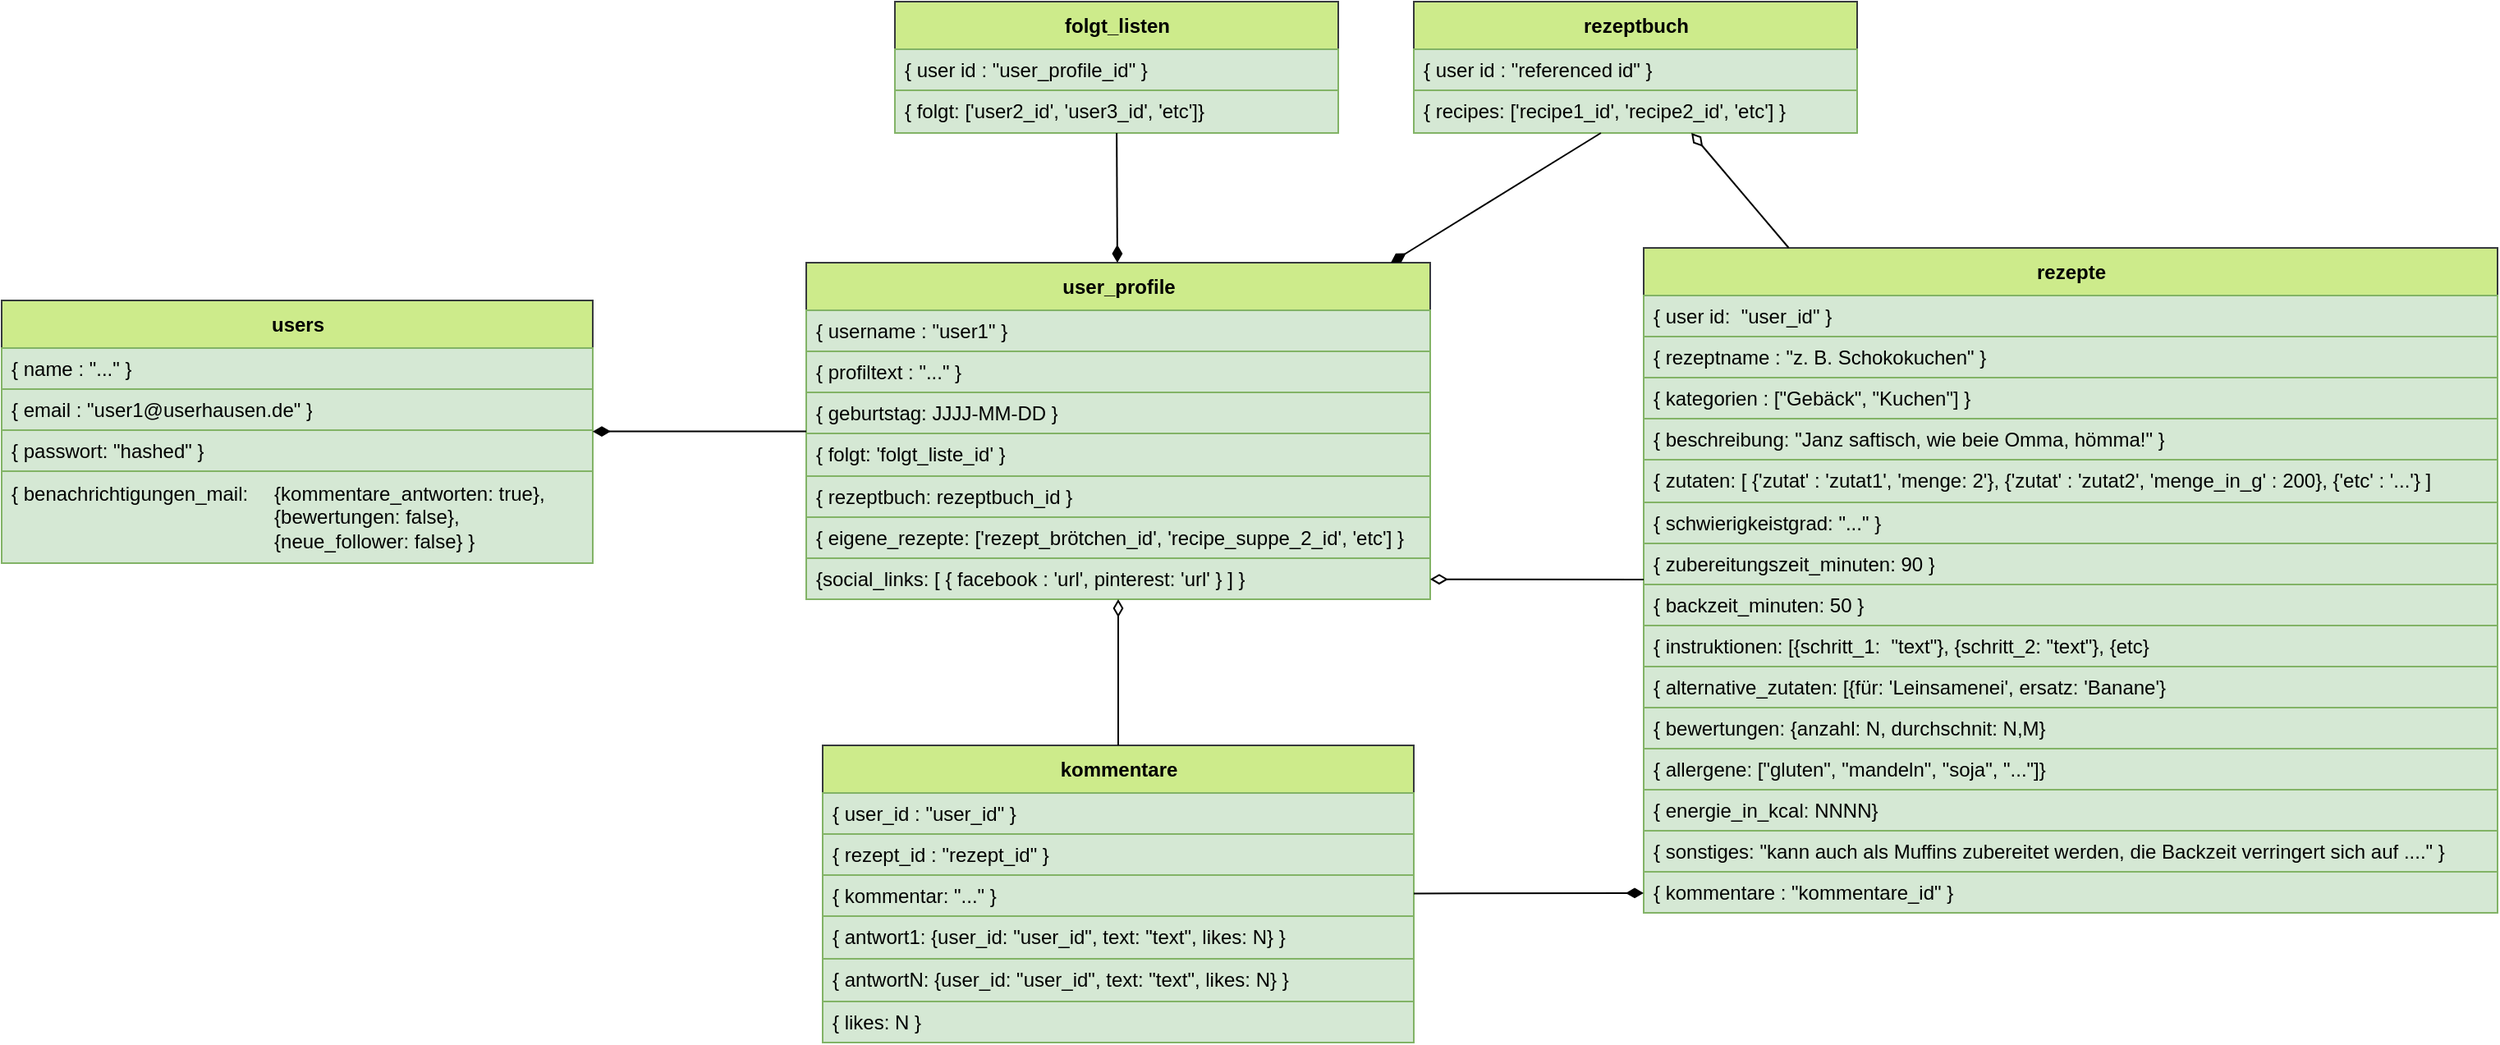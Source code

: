 <mxfile>
    <diagram id="D4_RKNdQsql9P3LpVE2z" name="Seite-1">
        <mxGraphModel dx="1016" dy="1933" grid="1" gridSize="10" guides="1" tooltips="1" connect="1" arrows="1" fold="1" page="1" pageScale="1" pageWidth="827" pageHeight="1169" background="#ffffff" math="0" shadow="0">
            <root>
                <mxCell id="0"/>
                <mxCell id="1" parent="0"/>
                <mxCell id="13" value="user_profile" style="swimlane;fontStyle=1;align=center;verticalAlign=middle;childLayout=stackLayout;horizontal=1;startSize=29;horizontalStack=0;resizeParent=1;resizeParentMax=0;resizeLast=0;collapsible=0;marginBottom=0;html=1;fillColor=#cdeb8b;strokeColor=#36393d;" vertex="1" parent="1">
                    <mxGeometry y="9" width="380" height="205" as="geometry"/>
                </mxCell>
                <mxCell id="33" value="{ username : &quot;user1&quot; }" style="text;html=1;strokeColor=#82b366;fillColor=#d5e8d4;align=left;verticalAlign=middle;spacingLeft=4;spacingRight=4;overflow=hidden;rotatable=0;points=[[0,0.5],[1,0.5]];portConstraint=eastwest;" vertex="1" parent="13">
                    <mxGeometry y="29" width="380" height="25" as="geometry"/>
                </mxCell>
                <mxCell id="14" value="{ profiltext : &quot;...&quot; }" style="text;html=1;strokeColor=#82b366;fillColor=#d5e8d4;align=left;verticalAlign=middle;spacingLeft=4;spacingRight=4;overflow=hidden;rotatable=0;points=[[0,0.5],[1,0.5]];portConstraint=eastwest;" vertex="1" parent="13">
                    <mxGeometry y="54" width="380" height="25" as="geometry"/>
                </mxCell>
                <mxCell id="47" value="{ geburtstag: JJJJ-MM-DD }" style="text;html=1;strokeColor=#82b366;fillColor=#d5e8d4;align=left;verticalAlign=middle;spacingLeft=4;spacingRight=4;overflow=hidden;rotatable=0;points=[[0,0.5],[1,0.5]];portConstraint=eastwest;" vertex="1" parent="13">
                    <mxGeometry y="79" width="380" height="25" as="geometry"/>
                </mxCell>
                <mxCell id="15" value="{ folgt: 'folgt_liste_id' }" style="text;html=1;strokeColor=#82b366;fillColor=#d5e8d4;align=left;verticalAlign=middle;spacingLeft=4;spacingRight=4;overflow=hidden;rotatable=0;points=[[0,0.5],[1,0.5]];portConstraint=eastwest;" vertex="1" parent="13">
                    <mxGeometry y="104" width="380" height="26" as="geometry"/>
                </mxCell>
                <mxCell id="16" value="{ rezeptbuch: rezeptbuch_id }" style="text;html=1;strokeColor=#82b366;fillColor=#d5e8d4;align=left;verticalAlign=middle;spacingLeft=4;spacingRight=4;overflow=hidden;rotatable=0;points=[[0,0.5],[1,0.5]];portConstraint=eastwest;" vertex="1" parent="13">
                    <mxGeometry y="130" width="380" height="25" as="geometry"/>
                </mxCell>
                <mxCell id="32" value="{ eigene_rezepte: ['rezept_brötchen_id', 'recipe_suppe_2_id', 'etc'] }" style="text;html=1;strokeColor=#82b366;fillColor=#d5e8d4;align=left;verticalAlign=middle;spacingLeft=4;spacingRight=4;overflow=hidden;rotatable=0;points=[[0,0.5],[1,0.5]];portConstraint=eastwest;" vertex="1" parent="13">
                    <mxGeometry y="155" width="380" height="25" as="geometry"/>
                </mxCell>
                <mxCell id="48" value="{social_links: [ { facebook : 'url', pinterest: 'url' } ] }" style="text;html=1;strokeColor=#82b366;fillColor=#d5e8d4;align=left;verticalAlign=middle;spacingLeft=4;spacingRight=4;overflow=hidden;rotatable=0;points=[[0,0.5],[1,0.5]];portConstraint=eastwest;" vertex="1" parent="13">
                    <mxGeometry y="180" width="380" height="25" as="geometry"/>
                </mxCell>
                <mxCell id="17" value="folgt_listen" style="swimlane;fontStyle=1;align=center;verticalAlign=middle;childLayout=stackLayout;horizontal=1;startSize=29;horizontalStack=0;resizeParent=1;resizeParentMax=0;resizeLast=0;collapsible=0;marginBottom=0;html=1;fillColor=#cdeb8b;strokeColor=#36393d;" vertex="1" parent="1">
                    <mxGeometry x="54" y="-150" width="270" height="80" as="geometry"/>
                </mxCell>
                <mxCell id="18" value="{ user id : &quot;user_profile_id&quot; }" style="text;html=1;strokeColor=#82b366;fillColor=#d5e8d4;align=left;verticalAlign=middle;spacingLeft=4;spacingRight=4;overflow=hidden;rotatable=0;points=[[0,0.5],[1,0.5]];portConstraint=eastwest;" vertex="1" parent="17">
                    <mxGeometry y="29" width="270" height="25" as="geometry"/>
                </mxCell>
                <mxCell id="19" value="{ folgt: ['user2_id', 'user3_id', 'etc']}" style="text;html=1;strokeColor=#82b366;fillColor=#d5e8d4;align=left;verticalAlign=middle;spacingLeft=4;spacingRight=4;overflow=hidden;rotatable=0;points=[[0,0.5],[1,0.5]];portConstraint=eastwest;" vertex="1" parent="17">
                    <mxGeometry y="54" width="270" height="26" as="geometry"/>
                </mxCell>
                <mxCell id="25" value="rezeptbuch" style="swimlane;fontStyle=1;align=center;verticalAlign=middle;childLayout=stackLayout;horizontal=1;startSize=29;horizontalStack=0;resizeParent=1;resizeParentMax=0;resizeLast=0;collapsible=0;marginBottom=0;html=1;fillColor=#cdeb8b;strokeColor=#36393d;" vertex="1" parent="1">
                    <mxGeometry x="370" y="-150" width="270" height="80" as="geometry"/>
                </mxCell>
                <mxCell id="26" value="{ user id : &quot;referenced id&quot; }" style="text;html=1;strokeColor=#82b366;fillColor=#d5e8d4;align=left;verticalAlign=middle;spacingLeft=4;spacingRight=4;overflow=hidden;rotatable=0;points=[[0,0.5],[1,0.5]];portConstraint=eastwest;" vertex="1" parent="25">
                    <mxGeometry y="29" width="270" height="25" as="geometry"/>
                </mxCell>
                <mxCell id="27" value="{ recipes: ['recipe1_id', 'recipe2_id', 'etc'] }" style="text;html=1;strokeColor=#82b366;fillColor=#d5e8d4;align=left;verticalAlign=middle;spacingLeft=4;spacingRight=4;overflow=hidden;rotatable=0;points=[[0,0.5],[1,0.5]];portConstraint=eastwest;" vertex="1" parent="25">
                    <mxGeometry y="54" width="270" height="26" as="geometry"/>
                </mxCell>
                <mxCell id="34" value="rezepte" style="swimlane;fontStyle=1;align=center;verticalAlign=middle;childLayout=stackLayout;horizontal=1;startSize=29;horizontalStack=0;resizeParent=1;resizeParentMax=0;resizeLast=0;collapsible=0;marginBottom=0;html=1;fillColor=#cdeb8b;strokeColor=#36393d;" vertex="1" parent="1">
                    <mxGeometry x="510" width="520" height="405" as="geometry"/>
                </mxCell>
                <mxCell id="35" value="{ user id:&amp;nbsp; &quot;user_id&quot; }" style="text;html=1;strokeColor=#82b366;fillColor=#d5e8d4;align=left;verticalAlign=middle;spacingLeft=4;spacingRight=4;overflow=hidden;rotatable=0;points=[[0,0.5],[1,0.5]];portConstraint=eastwest;" vertex="1" parent="34">
                    <mxGeometry y="29" width="520" height="25" as="geometry"/>
                </mxCell>
                <mxCell id="36" value="{ rezeptname : &quot;z. B. Schokokuchen&quot; }" style="text;html=1;strokeColor=#82b366;fillColor=#d5e8d4;align=left;verticalAlign=middle;spacingLeft=4;spacingRight=4;overflow=hidden;rotatable=0;points=[[0,0.5],[1,0.5]];portConstraint=eastwest;" vertex="1" parent="34">
                    <mxGeometry y="54" width="520" height="25" as="geometry"/>
                </mxCell>
                <mxCell id="50" value="{ kategorien : [&quot;Gebäck&quot;, &quot;Kuchen&quot;] }" style="text;html=1;strokeColor=#82b366;fillColor=#d5e8d4;align=left;verticalAlign=middle;spacingLeft=4;spacingRight=4;overflow=hidden;rotatable=0;points=[[0,0.5],[1,0.5]];portConstraint=eastwest;" vertex="1" parent="34">
                    <mxGeometry y="79" width="520" height="25" as="geometry"/>
                </mxCell>
                <mxCell id="43" value="{ beschreibung: &quot;Janz saftisch, wie beie Omma, hömma!&quot; }" style="text;html=1;strokeColor=#82b366;fillColor=#d5e8d4;align=left;verticalAlign=middle;spacingLeft=4;spacingRight=4;overflow=hidden;rotatable=0;points=[[0,0.5],[1,0.5]];portConstraint=eastwest;" vertex="1" parent="34">
                    <mxGeometry y="104" width="520" height="25" as="geometry"/>
                </mxCell>
                <mxCell id="37" value="{ zutaten: [ {'zutat' : 'zutat1', 'menge: 2'}, {'zutat' : 'zutat2', 'menge_in_g' : 200}, {'etc' : '...'} ]" style="text;html=1;strokeColor=#82b366;fillColor=#d5e8d4;align=left;verticalAlign=middle;spacingLeft=4;spacingRight=4;overflow=hidden;rotatable=0;points=[[0,0.5],[1,0.5]];portConstraint=eastwest;" vertex="1" parent="34">
                    <mxGeometry y="129" width="520" height="26" as="geometry"/>
                </mxCell>
                <mxCell id="49" value="{ schwierigkeistgrad: &quot;...&quot; }" style="text;html=1;strokeColor=#82b366;fillColor=#d5e8d4;align=left;verticalAlign=middle;spacingLeft=4;spacingRight=4;overflow=hidden;rotatable=0;points=[[0,0.5],[1,0.5]];portConstraint=eastwest;" vertex="1" parent="34">
                    <mxGeometry y="155" width="520" height="25" as="geometry"/>
                </mxCell>
                <mxCell id="38" value="{ zubereitungszeit_minuten: 90 }" style="text;html=1;strokeColor=#82b366;fillColor=#d5e8d4;align=left;verticalAlign=middle;spacingLeft=4;spacingRight=4;overflow=hidden;rotatable=0;points=[[0,0.5],[1,0.5]];portConstraint=eastwest;" vertex="1" parent="34">
                    <mxGeometry y="180" width="520" height="25" as="geometry"/>
                </mxCell>
                <mxCell id="45" value="{ backzeit_minuten: 50 }" style="text;html=1;strokeColor=#82b366;fillColor=#d5e8d4;align=left;verticalAlign=middle;spacingLeft=4;spacingRight=4;overflow=hidden;rotatable=0;points=[[0,0.5],[1,0.5]];portConstraint=eastwest;" vertex="1" parent="34">
                    <mxGeometry y="205" width="520" height="25" as="geometry"/>
                </mxCell>
                <mxCell id="39" value="{ instruktionen: [{schritt_1:&amp;nbsp; &quot;text&quot;}, {schritt_2: &quot;text&quot;}, {etc}" style="text;html=1;strokeColor=#82b366;fillColor=#d5e8d4;align=left;verticalAlign=middle;spacingLeft=4;spacingRight=4;overflow=hidden;rotatable=0;points=[[0,0.5],[1,0.5]];portConstraint=eastwest;" vertex="1" parent="34">
                    <mxGeometry y="230" width="520" height="25" as="geometry"/>
                </mxCell>
                <mxCell id="44" value="{ alternative_zutaten: [{für: 'Leinsamenei', ersatz: 'Banane'}" style="text;html=1;strokeColor=#82b366;fillColor=#d5e8d4;align=left;verticalAlign=middle;spacingLeft=4;spacingRight=4;overflow=hidden;rotatable=0;points=[[0,0.5],[1,0.5]];portConstraint=eastwest;" vertex="1" parent="34">
                    <mxGeometry y="255" width="520" height="25" as="geometry"/>
                </mxCell>
                <mxCell id="40" value="{ bewertungen: {anzahl: N, durchschnit: N,M}" style="text;html=1;strokeColor=#82b366;fillColor=#d5e8d4;align=left;verticalAlign=middle;spacingLeft=4;spacingRight=4;overflow=hidden;rotatable=0;points=[[0,0.5],[1,0.5]];portConstraint=eastwest;" vertex="1" parent="34">
                    <mxGeometry y="280" width="520" height="25" as="geometry"/>
                </mxCell>
                <mxCell id="41" value="{ allergene: [&quot;gluten&quot;, &quot;mandeln&quot;, &quot;soja&quot;, &quot;...&quot;]}" style="text;html=1;strokeColor=#82b366;fillColor=#d5e8d4;align=left;verticalAlign=middle;spacingLeft=4;spacingRight=4;overflow=hidden;rotatable=0;points=[[0,0.5],[1,0.5]];portConstraint=eastwest;" vertex="1" parent="34">
                    <mxGeometry y="305" width="520" height="25" as="geometry"/>
                </mxCell>
                <mxCell id="42" value="{ energie_in_kcal: NNNN}" style="text;html=1;strokeColor=#82b366;fillColor=#d5e8d4;align=left;verticalAlign=middle;spacingLeft=4;spacingRight=4;overflow=hidden;rotatable=0;points=[[0,0.5],[1,0.5]];portConstraint=eastwest;" vertex="1" parent="34">
                    <mxGeometry y="330" width="520" height="25" as="geometry"/>
                </mxCell>
                <mxCell id="46" value="{ sonstiges: &quot;kann auch als Muffins zubereitet werden, die Backzeit verringert sich auf ....&quot; }" style="text;html=1;strokeColor=#82b366;fillColor=#d5e8d4;align=left;verticalAlign=middle;spacingLeft=4;spacingRight=4;overflow=hidden;rotatable=0;points=[[0,0.5],[1,0.5]];portConstraint=eastwest;" vertex="1" parent="34">
                    <mxGeometry y="355" width="520" height="25" as="geometry"/>
                </mxCell>
                <mxCell id="51" value="{ kommentare : &quot;kommentare_id&quot; }" style="text;html=1;strokeColor=#82b366;fillColor=#d5e8d4;align=left;verticalAlign=middle;spacingLeft=4;spacingRight=4;overflow=hidden;rotatable=0;points=[[0,0.5],[1,0.5]];portConstraint=eastwest;" vertex="1" parent="34">
                    <mxGeometry y="380" width="520" height="25" as="geometry"/>
                </mxCell>
                <mxCell id="52" value="kommentare" style="swimlane;fontStyle=1;align=center;verticalAlign=middle;childLayout=stackLayout;horizontal=1;startSize=29;horizontalStack=0;resizeParent=1;resizeParentMax=0;resizeLast=0;collapsible=0;marginBottom=0;html=1;fillColor=#cdeb8b;strokeColor=#36393d;" vertex="1" parent="1">
                    <mxGeometry x="10" y="303" width="360" height="181" as="geometry"/>
                </mxCell>
                <mxCell id="53" value="{ user_id : &quot;user_id&quot; }" style="text;html=1;strokeColor=#82b366;fillColor=#d5e8d4;align=left;verticalAlign=middle;spacingLeft=4;spacingRight=4;overflow=hidden;rotatable=0;points=[[0,0.5],[1,0.5]];portConstraint=eastwest;" vertex="1" parent="52">
                    <mxGeometry y="29" width="360" height="25" as="geometry"/>
                </mxCell>
                <mxCell id="54" value="{ rezept_id : &quot;rezept_id&quot; }" style="text;html=1;strokeColor=#82b366;fillColor=#d5e8d4;align=left;verticalAlign=middle;spacingLeft=4;spacingRight=4;overflow=hidden;rotatable=0;points=[[0,0.5],[1,0.5]];portConstraint=eastwest;" vertex="1" parent="52">
                    <mxGeometry y="54" width="360" height="25" as="geometry"/>
                </mxCell>
                <mxCell id="55" value="{ kommentar: &quot;...&quot; }" style="text;html=1;strokeColor=#82b366;fillColor=#d5e8d4;align=left;verticalAlign=middle;spacingLeft=4;spacingRight=4;overflow=hidden;rotatable=0;points=[[0,0.5],[1,0.5]];portConstraint=eastwest;" vertex="1" parent="52">
                    <mxGeometry y="79" width="360" height="25" as="geometry"/>
                </mxCell>
                <mxCell id="56" value="{ antwort1: {user_id: &quot;user_id&quot;, text: &quot;text&quot;, likes: N} }" style="text;html=1;strokeColor=#82b366;fillColor=#d5e8d4;align=left;verticalAlign=middle;spacingLeft=4;spacingRight=4;overflow=hidden;rotatable=0;points=[[0,0.5],[1,0.5]];portConstraint=eastwest;" vertex="1" parent="52">
                    <mxGeometry y="104" width="360" height="26" as="geometry"/>
                </mxCell>
                <mxCell id="60" value="{ antwortN: {user_id: &quot;user_id&quot;, text: &quot;text&quot;, likes: N} }" style="text;html=1;strokeColor=#82b366;fillColor=#d5e8d4;align=left;verticalAlign=middle;spacingLeft=4;spacingRight=4;overflow=hidden;rotatable=0;points=[[0,0.5],[1,0.5]];portConstraint=eastwest;" vertex="1" parent="52">
                    <mxGeometry y="130" width="360" height="26" as="geometry"/>
                </mxCell>
                <mxCell id="57" value="{ likes: N }" style="text;html=1;strokeColor=#82b366;fillColor=#d5e8d4;align=left;verticalAlign=middle;spacingLeft=4;spacingRight=4;overflow=hidden;rotatable=0;points=[[0,0.5],[1,0.5]];portConstraint=eastwest;" vertex="1" parent="52">
                    <mxGeometry y="156" width="360" height="25" as="geometry"/>
                </mxCell>
                <mxCell id="61" value="" style="endArrow=none;startArrow=diamondThin;endFill=0;startFill=1;html=1;verticalAlign=bottom;labelBackgroundColor=none;strokeWidth=1;startSize=8;endSize=8;" edge="1" parent="1" source="13" target="27">
                    <mxGeometry width="160" relative="1" as="geometry">
                        <mxPoint x="420" as="sourcePoint"/>
                        <mxPoint x="580" as="targetPoint"/>
                    </mxGeometry>
                </mxCell>
                <mxCell id="63" value="" style="endArrow=none;startArrow=diamondThin;endFill=0;startFill=0;html=1;verticalAlign=bottom;labelBackgroundColor=none;strokeWidth=1;startSize=8;endSize=8;" edge="1" parent="1" source="48" target="34">
                    <mxGeometry width="160" relative="1" as="geometry">
                        <mxPoint x="420" as="sourcePoint"/>
                        <mxPoint x="550" y="100" as="targetPoint"/>
                    </mxGeometry>
                </mxCell>
                <mxCell id="64" value="" style="endArrow=none;startArrow=diamondThin;endFill=0;startFill=0;html=1;verticalAlign=bottom;labelBackgroundColor=none;strokeWidth=1;startSize=8;endSize=8;" edge="1" parent="1" source="48" target="52">
                    <mxGeometry width="160" relative="1" as="geometry">
                        <mxPoint x="490" y="480" as="sourcePoint"/>
                        <mxPoint x="650" y="480" as="targetPoint"/>
                    </mxGeometry>
                </mxCell>
                <mxCell id="65" value="" style="endArrow=none;startArrow=diamondThin;endFill=0;startFill=1;html=1;verticalAlign=bottom;labelBackgroundColor=none;strokeWidth=1;startSize=8;endSize=8;" edge="1" parent="1" source="51" target="52">
                    <mxGeometry width="160" relative="1" as="geometry">
                        <mxPoint x="490" y="480" as="sourcePoint"/>
                        <mxPoint x="650" y="480" as="targetPoint"/>
                    </mxGeometry>
                </mxCell>
                <mxCell id="66" value="" style="endArrow=none;startArrow=diamondThin;endFill=0;startFill=1;html=1;verticalAlign=bottom;labelBackgroundColor=none;strokeWidth=1;startSize=8;endSize=8;" edge="1" parent="1" source="13" target="19">
                    <mxGeometry width="160" relative="1" as="geometry">
                        <mxPoint x="490" as="sourcePoint"/>
                        <mxPoint x="650" as="targetPoint"/>
                    </mxGeometry>
                </mxCell>
                <mxCell id="69" value="users" style="swimlane;fontStyle=1;align=center;verticalAlign=middle;childLayout=stackLayout;horizontal=1;startSize=29;horizontalStack=0;resizeParent=1;resizeParentMax=0;resizeLast=0;collapsible=0;marginBottom=0;html=1;fillColor=#cdeb8b;strokeColor=#36393d;" vertex="1" parent="1">
                    <mxGeometry x="-490" y="32" width="360" height="160" as="geometry"/>
                </mxCell>
                <mxCell id="70" value="{ name : &quot;...&quot; }" style="text;html=1;strokeColor=#82b366;fillColor=#d5e8d4;align=left;verticalAlign=middle;spacingLeft=4;spacingRight=4;overflow=hidden;rotatable=0;points=[[0,0.5],[1,0.5]];portConstraint=eastwest;" vertex="1" parent="69">
                    <mxGeometry y="29" width="360" height="25" as="geometry"/>
                </mxCell>
                <mxCell id="71" value="{ email : &quot;user1@userhausen.de&quot; }" style="text;html=1;strokeColor=#82b366;fillColor=#d5e8d4;align=left;verticalAlign=middle;spacingLeft=4;spacingRight=4;overflow=hidden;rotatable=0;points=[[0,0.5],[1,0.5]];portConstraint=eastwest;" vertex="1" parent="69">
                    <mxGeometry y="54" width="360" height="25" as="geometry"/>
                </mxCell>
                <mxCell id="72" value="{ passwort: &quot;hashed&quot; }" style="text;html=1;strokeColor=#82b366;fillColor=#d5e8d4;align=left;verticalAlign=middle;spacingLeft=4;spacingRight=4;overflow=hidden;rotatable=0;points=[[0,0.5],[1,0.5]];portConstraint=eastwest;" vertex="1" parent="69">
                    <mxGeometry y="79" width="360" height="25" as="geometry"/>
                </mxCell>
                <mxCell id="73" value="{ benachrichtigungen_mail: &lt;span style=&quot;white-space: pre;&quot;&gt;&#9;&lt;/span&gt;{kommentare_antworten: true},&lt;br&gt;&lt;span style=&quot;white-space: pre;&quot;&gt;&#9;&lt;/span&gt;&lt;span style=&quot;white-space: pre;&quot;&gt;&#9;&lt;/span&gt;&lt;span style=&quot;white-space: pre;&quot;&gt;&#9;&lt;/span&gt;&lt;span style=&quot;white-space: pre;&quot;&gt;&#9;&lt;/span&gt;&lt;span style=&quot;white-space: pre;&quot;&gt;&#9;&lt;span style=&quot;white-space: pre;&quot;&gt;&#9;&lt;/span&gt;&lt;/span&gt;{bewertungen: false},&lt;br&gt;&lt;span style=&quot;white-space: pre;&quot;&gt;&#9;&lt;/span&gt;&lt;span style=&quot;white-space: pre;&quot;&gt;&#9;&lt;/span&gt;&lt;span style=&quot;white-space: pre;&quot;&gt;&#9;&lt;/span&gt;&lt;span style=&quot;white-space: pre;&quot;&gt;&#9;&lt;/span&gt;&lt;span style=&quot;white-space: pre;&quot;&gt;&#9;&lt;span style=&quot;white-space: pre;&quot;&gt;&#9;&lt;/span&gt;&lt;/span&gt;{neue_follower: false} }" style="text;html=1;strokeColor=#82b366;fillColor=#d5e8d4;align=left;verticalAlign=middle;spacingLeft=4;spacingRight=4;overflow=hidden;rotatable=0;points=[[0,0.5],[1,0.5]];portConstraint=eastwest;" vertex="1" parent="69">
                    <mxGeometry y="104" width="360" height="56" as="geometry"/>
                </mxCell>
                <mxCell id="76" value="" style="endArrow=none;startArrow=diamondThin;endFill=0;startFill=1;html=1;verticalAlign=bottom;labelBackgroundColor=none;strokeWidth=1;startSize=8;endSize=8;" edge="1" parent="1" source="69" target="13">
                    <mxGeometry width="160" relative="1" as="geometry">
                        <mxPoint x="-10" y="190" as="sourcePoint"/>
                        <mxPoint x="150" y="190" as="targetPoint"/>
                    </mxGeometry>
                </mxCell>
                <mxCell id="78" value="" style="endArrow=none;startArrow=diamondThin;endFill=0;startFill=0;html=1;verticalAlign=bottom;labelBackgroundColor=none;strokeWidth=1;startSize=8;endSize=8;exitX=0.626;exitY=1;exitDx=0;exitDy=0;exitPerimeter=0;" edge="1" parent="1" source="27" target="34">
                    <mxGeometry width="160" relative="1" as="geometry">
                        <mxPoint x="460" y="180" as="sourcePoint"/>
                        <mxPoint x="620" y="180" as="targetPoint"/>
                    </mxGeometry>
                </mxCell>
            </root>
        </mxGraphModel>
    </diagram>
</mxfile>